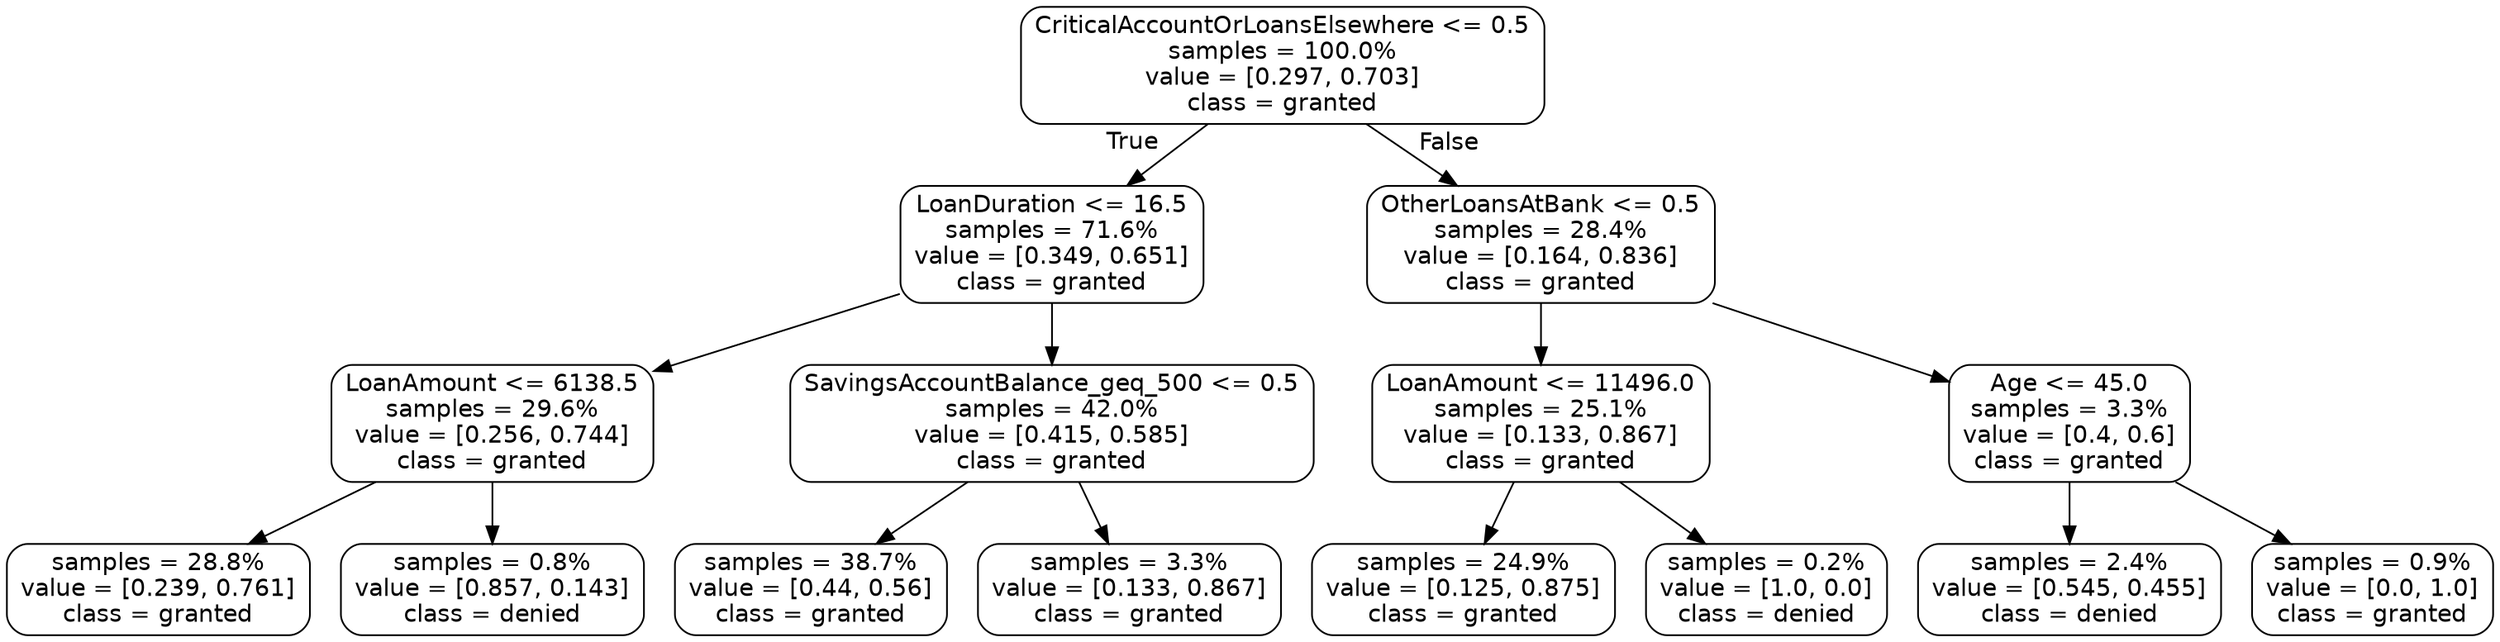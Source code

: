 digraph Tree {
node [shape=box, style="rounded", color="black", fontname=helvetica] ;
edge [fontname=helvetica] ;
0 [label="CriticalAccountOrLoansElsewhere <= 0.5\nsamples = 100.0%\nvalue = [0.297, 0.703]\nclass = granted"] ;
1 [label="LoanDuration <= 16.5\nsamples = 71.6%\nvalue = [0.349, 0.651]\nclass = granted"] ;
0 -> 1 [labeldistance=2.5, labelangle=45, headlabel="True"] ;
2 [label="LoanAmount <= 6138.5\nsamples = 29.6%\nvalue = [0.256, 0.744]\nclass = granted"] ;
1 -> 2 ;
3 [label="samples = 28.8%\nvalue = [0.239, 0.761]\nclass = granted"] ;
2 -> 3 ;
4 [label="samples = 0.8%\nvalue = [0.857, 0.143]\nclass = denied"] ;
2 -> 4 ;
5 [label="SavingsAccountBalance_geq_500 <= 0.5\nsamples = 42.0%\nvalue = [0.415, 0.585]\nclass = granted"] ;
1 -> 5 ;
6 [label="samples = 38.7%\nvalue = [0.44, 0.56]\nclass = granted"] ;
5 -> 6 ;
7 [label="samples = 3.3%\nvalue = [0.133, 0.867]\nclass = granted"] ;
5 -> 7 ;
8 [label="OtherLoansAtBank <= 0.5\nsamples = 28.4%\nvalue = [0.164, 0.836]\nclass = granted"] ;
0 -> 8 [labeldistance=2.5, labelangle=-45, headlabel="False"] ;
9 [label="LoanAmount <= 11496.0\nsamples = 25.1%\nvalue = [0.133, 0.867]\nclass = granted"] ;
8 -> 9 ;
10 [label="samples = 24.9%\nvalue = [0.125, 0.875]\nclass = granted"] ;
9 -> 10 ;
11 [label="samples = 0.2%\nvalue = [1.0, 0.0]\nclass = denied"] ;
9 -> 11 ;
12 [label="Age <= 45.0\nsamples = 3.3%\nvalue = [0.4, 0.6]\nclass = granted"] ;
8 -> 12 ;
13 [label="samples = 2.4%\nvalue = [0.545, 0.455]\nclass = denied"] ;
12 -> 13 ;
14 [label="samples = 0.9%\nvalue = [0.0, 1.0]\nclass = granted"] ;
12 -> 14 ;
}
